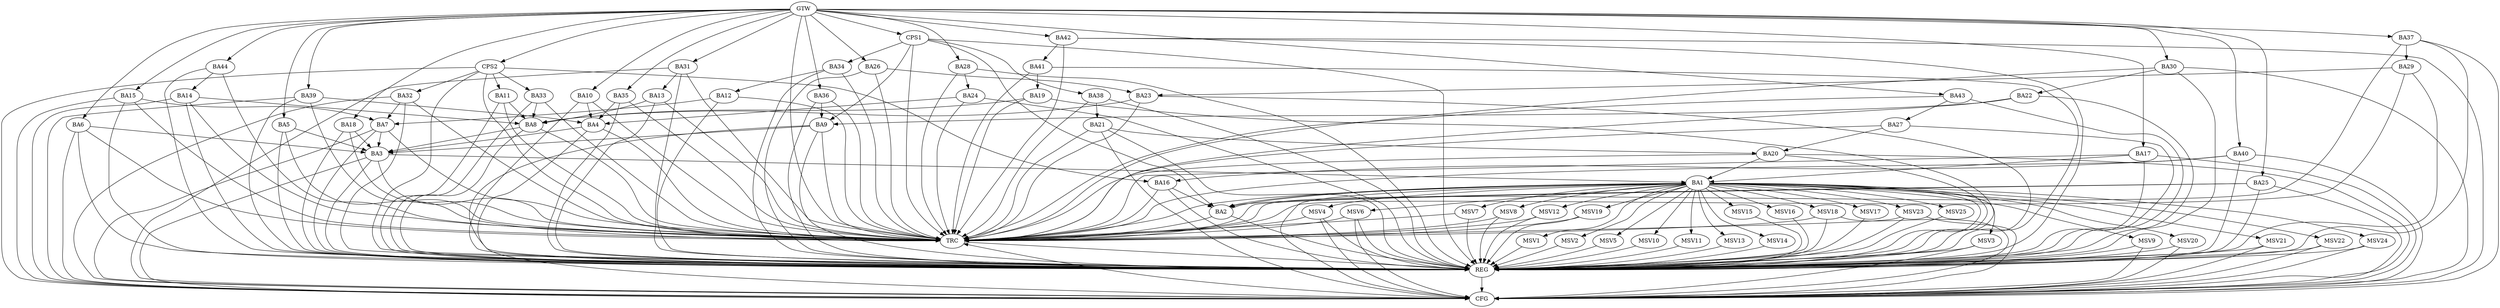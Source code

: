 strict digraph G {
  BA1 [ label="BA1" ];
  BA2 [ label="BA2" ];
  BA3 [ label="BA3" ];
  BA4 [ label="BA4" ];
  BA5 [ label="BA5" ];
  BA6 [ label="BA6" ];
  BA7 [ label="BA7" ];
  BA8 [ label="BA8" ];
  BA9 [ label="BA9" ];
  BA10 [ label="BA10" ];
  BA11 [ label="BA11" ];
  BA12 [ label="BA12" ];
  BA13 [ label="BA13" ];
  BA14 [ label="BA14" ];
  BA15 [ label="BA15" ];
  BA16 [ label="BA16" ];
  BA17 [ label="BA17" ];
  BA18 [ label="BA18" ];
  BA19 [ label="BA19" ];
  BA20 [ label="BA20" ];
  BA21 [ label="BA21" ];
  BA22 [ label="BA22" ];
  BA23 [ label="BA23" ];
  BA24 [ label="BA24" ];
  BA25 [ label="BA25" ];
  BA26 [ label="BA26" ];
  BA27 [ label="BA27" ];
  BA28 [ label="BA28" ];
  BA29 [ label="BA29" ];
  BA30 [ label="BA30" ];
  BA31 [ label="BA31" ];
  BA32 [ label="BA32" ];
  BA33 [ label="BA33" ];
  BA34 [ label="BA34" ];
  BA35 [ label="BA35" ];
  BA36 [ label="BA36" ];
  BA37 [ label="BA37" ];
  BA38 [ label="BA38" ];
  BA39 [ label="BA39" ];
  BA40 [ label="BA40" ];
  BA41 [ label="BA41" ];
  BA42 [ label="BA42" ];
  BA43 [ label="BA43" ];
  BA44 [ label="BA44" ];
  CPS1 [ label="CPS1" ];
  CPS2 [ label="CPS2" ];
  GTW [ label="GTW" ];
  REG [ label="REG" ];
  CFG [ label="CFG" ];
  TRC [ label="TRC" ];
  MSV1 [ label="MSV1" ];
  MSV2 [ label="MSV2" ];
  MSV3 [ label="MSV3" ];
  MSV4 [ label="MSV4" ];
  MSV5 [ label="MSV5" ];
  MSV6 [ label="MSV6" ];
  MSV7 [ label="MSV7" ];
  MSV8 [ label="MSV8" ];
  MSV9 [ label="MSV9" ];
  MSV10 [ label="MSV10" ];
  MSV11 [ label="MSV11" ];
  MSV12 [ label="MSV12" ];
  MSV13 [ label="MSV13" ];
  MSV14 [ label="MSV14" ];
  MSV15 [ label="MSV15" ];
  MSV16 [ label="MSV16" ];
  MSV17 [ label="MSV17" ];
  MSV18 [ label="MSV18" ];
  MSV19 [ label="MSV19" ];
  MSV20 [ label="MSV20" ];
  MSV21 [ label="MSV21" ];
  MSV22 [ label="MSV22" ];
  MSV23 [ label="MSV23" ];
  MSV24 [ label="MSV24" ];
  MSV25 [ label="MSV25" ];
  BA1 -> BA2;
  BA2 -> BA1;
  BA3 -> BA1;
  BA4 -> BA3;
  BA5 -> BA3;
  BA6 -> BA3;
  BA7 -> BA3;
  BA8 -> BA3;
  BA9 -> BA3;
  BA10 -> BA4;
  BA11 -> BA8;
  BA12 -> BA7;
  BA13 -> BA8;
  BA14 -> BA8;
  BA15 -> BA7;
  BA16 -> BA2;
  BA17 -> BA1;
  BA18 -> BA3;
  BA19 -> BA8;
  BA20 -> BA1;
  BA21 -> BA20;
  BA22 -> BA9;
  BA23 -> BA8;
  BA24 -> BA4;
  BA25 -> BA2;
  BA26 -> BA23;
  BA27 -> BA20;
  BA28 -> BA24;
  BA29 -> BA23;
  BA30 -> BA22;
  BA31 -> BA13;
  BA32 -> BA7;
  BA33 -> BA8;
  BA34 -> BA12;
  BA35 -> BA4;
  BA36 -> BA9;
  BA37 -> BA29;
  BA38 -> BA21;
  BA39 -> BA4;
  BA40 -> BA16;
  BA41 -> BA19;
  BA42 -> BA41;
  BA43 -> BA27;
  BA44 -> BA14;
  CPS1 -> BA34;
  CPS1 -> BA9;
  CPS1 -> BA2;
  CPS1 -> BA38;
  CPS2 -> BA11;
  CPS2 -> BA16;
  CPS2 -> BA32;
  CPS2 -> BA33;
  GTW -> BA5;
  GTW -> BA6;
  GTW -> BA10;
  GTW -> BA15;
  GTW -> BA17;
  GTW -> BA18;
  GTW -> BA25;
  GTW -> BA26;
  GTW -> BA28;
  GTW -> BA30;
  GTW -> BA31;
  GTW -> BA35;
  GTW -> BA36;
  GTW -> BA37;
  GTW -> BA39;
  GTW -> BA40;
  GTW -> BA42;
  GTW -> BA43;
  GTW -> BA44;
  GTW -> CPS1;
  GTW -> CPS2;
  BA1 -> REG;
  BA2 -> REG;
  BA3 -> REG;
  BA4 -> REG;
  BA5 -> REG;
  BA6 -> REG;
  BA7 -> REG;
  BA8 -> REG;
  BA9 -> REG;
  BA10 -> REG;
  BA11 -> REG;
  BA12 -> REG;
  BA13 -> REG;
  BA14 -> REG;
  BA15 -> REG;
  BA16 -> REG;
  BA17 -> REG;
  BA18 -> REG;
  BA19 -> REG;
  BA20 -> REG;
  BA21 -> REG;
  BA22 -> REG;
  BA23 -> REG;
  BA24 -> REG;
  BA25 -> REG;
  BA26 -> REG;
  BA27 -> REG;
  BA28 -> REG;
  BA29 -> REG;
  BA30 -> REG;
  BA31 -> REG;
  BA32 -> REG;
  BA33 -> REG;
  BA34 -> REG;
  BA35 -> REG;
  BA36 -> REG;
  BA37 -> REG;
  BA38 -> REG;
  BA39 -> REG;
  BA40 -> REG;
  BA41 -> REG;
  BA42 -> REG;
  BA43 -> REG;
  BA44 -> REG;
  CPS1 -> REG;
  CPS2 -> REG;
  BA30 -> CFG;
  BA40 -> CFG;
  BA15 -> CFG;
  BA32 -> CFG;
  BA14 -> CFG;
  BA25 -> CFG;
  BA37 -> CFG;
  BA7 -> CFG;
  BA9 -> CFG;
  CPS2 -> CFG;
  BA39 -> CFG;
  BA17 -> CFG;
  BA6 -> CFG;
  BA31 -> CFG;
  BA20 -> CFG;
  BA3 -> CFG;
  BA21 -> CFG;
  BA42 -> CFG;
  BA1 -> CFG;
  REG -> CFG;
  BA1 -> TRC;
  BA2 -> TRC;
  BA3 -> TRC;
  BA4 -> TRC;
  BA5 -> TRC;
  BA6 -> TRC;
  BA7 -> TRC;
  BA8 -> TRC;
  BA9 -> TRC;
  BA10 -> TRC;
  BA11 -> TRC;
  BA12 -> TRC;
  BA13 -> TRC;
  BA14 -> TRC;
  BA15 -> TRC;
  BA16 -> TRC;
  BA17 -> TRC;
  BA18 -> TRC;
  BA19 -> TRC;
  BA20 -> TRC;
  BA21 -> TRC;
  BA22 -> TRC;
  BA23 -> TRC;
  BA24 -> TRC;
  BA25 -> TRC;
  BA26 -> TRC;
  BA27 -> TRC;
  BA28 -> TRC;
  BA29 -> TRC;
  BA30 -> TRC;
  BA31 -> TRC;
  BA32 -> TRC;
  BA33 -> TRC;
  BA34 -> TRC;
  BA35 -> TRC;
  BA36 -> TRC;
  BA37 -> TRC;
  BA38 -> TRC;
  BA39 -> TRC;
  BA40 -> TRC;
  BA41 -> TRC;
  BA42 -> TRC;
  BA43 -> TRC;
  BA44 -> TRC;
  CPS1 -> TRC;
  CPS2 -> TRC;
  GTW -> TRC;
  CFG -> TRC;
  TRC -> REG;
  BA1 -> MSV1;
  BA1 -> MSV2;
  BA1 -> MSV3;
  BA1 -> MSV4;
  BA1 -> MSV5;
  MSV1 -> REG;
  MSV2 -> REG;
  MSV3 -> REG;
  MSV3 -> CFG;
  MSV4 -> REG;
  MSV4 -> TRC;
  MSV4 -> CFG;
  MSV5 -> REG;
  BA1 -> MSV6;
  BA1 -> MSV7;
  MSV6 -> REG;
  MSV6 -> TRC;
  MSV6 -> CFG;
  MSV7 -> REG;
  MSV7 -> TRC;
  BA1 -> MSV8;
  BA1 -> MSV9;
  BA1 -> MSV10;
  MSV8 -> REG;
  MSV8 -> TRC;
  MSV9 -> REG;
  MSV9 -> CFG;
  MSV10 -> REG;
  BA1 -> MSV11;
  MSV11 -> REG;
  BA1 -> MSV12;
  BA1 -> MSV13;
  BA1 -> MSV14;
  MSV12 -> REG;
  MSV12 -> TRC;
  MSV13 -> REG;
  MSV14 -> REG;
  BA1 -> MSV15;
  BA1 -> MSV16;
  MSV15 -> REG;
  MSV16 -> REG;
  BA1 -> MSV17;
  BA1 -> MSV18;
  BA1 -> MSV19;
  MSV17 -> REG;
  MSV18 -> REG;
  MSV18 -> TRC;
  MSV18 -> CFG;
  MSV19 -> REG;
  MSV19 -> TRC;
  BA1 -> MSV20;
  BA1 -> MSV21;
  BA1 -> MSV22;
  BA1 -> MSV23;
  MSV20 -> REG;
  MSV20 -> CFG;
  MSV21 -> REG;
  MSV21 -> CFG;
  MSV22 -> REG;
  MSV22 -> CFG;
  MSV23 -> REG;
  MSV23 -> TRC;
  MSV23 -> CFG;
  BA1 -> MSV24;
  BA1 -> MSV25;
  MSV24 -> REG;
  MSV24 -> CFG;
  MSV25 -> REG;
}
